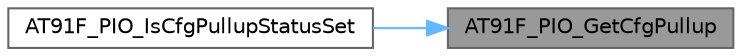 digraph "AT91F_PIO_GetCfgPullup"
{
 // LATEX_PDF_SIZE
  bgcolor="transparent";
  edge [fontname=Helvetica,fontsize=10,labelfontname=Helvetica,labelfontsize=10];
  node [fontname=Helvetica,fontsize=10,shape=box,height=0.2,width=0.4];
  rankdir="RL";
  Node1 [id="Node000001",label="AT91F_PIO_GetCfgPullup",height=0.2,width=0.4,color="gray40", fillcolor="grey60", style="filled", fontcolor="black",tooltip="Return PIO Configuration Pullup."];
  Node1 -> Node2 [id="edge1_Node000001_Node000002",dir="back",color="steelblue1",style="solid",tooltip=" "];
  Node2 [id="Node000002",label="AT91F_PIO_IsCfgPullupStatusSet",height=0.2,width=0.4,color="grey40", fillcolor="white", style="filled",URL="$lib___a_t91_s_a_m7_s64_8h.html#abf8e0633c6c2ccf43062254cdc88bf17",tooltip="Test if PIO Configuration Pullup Status is Set."];
}
